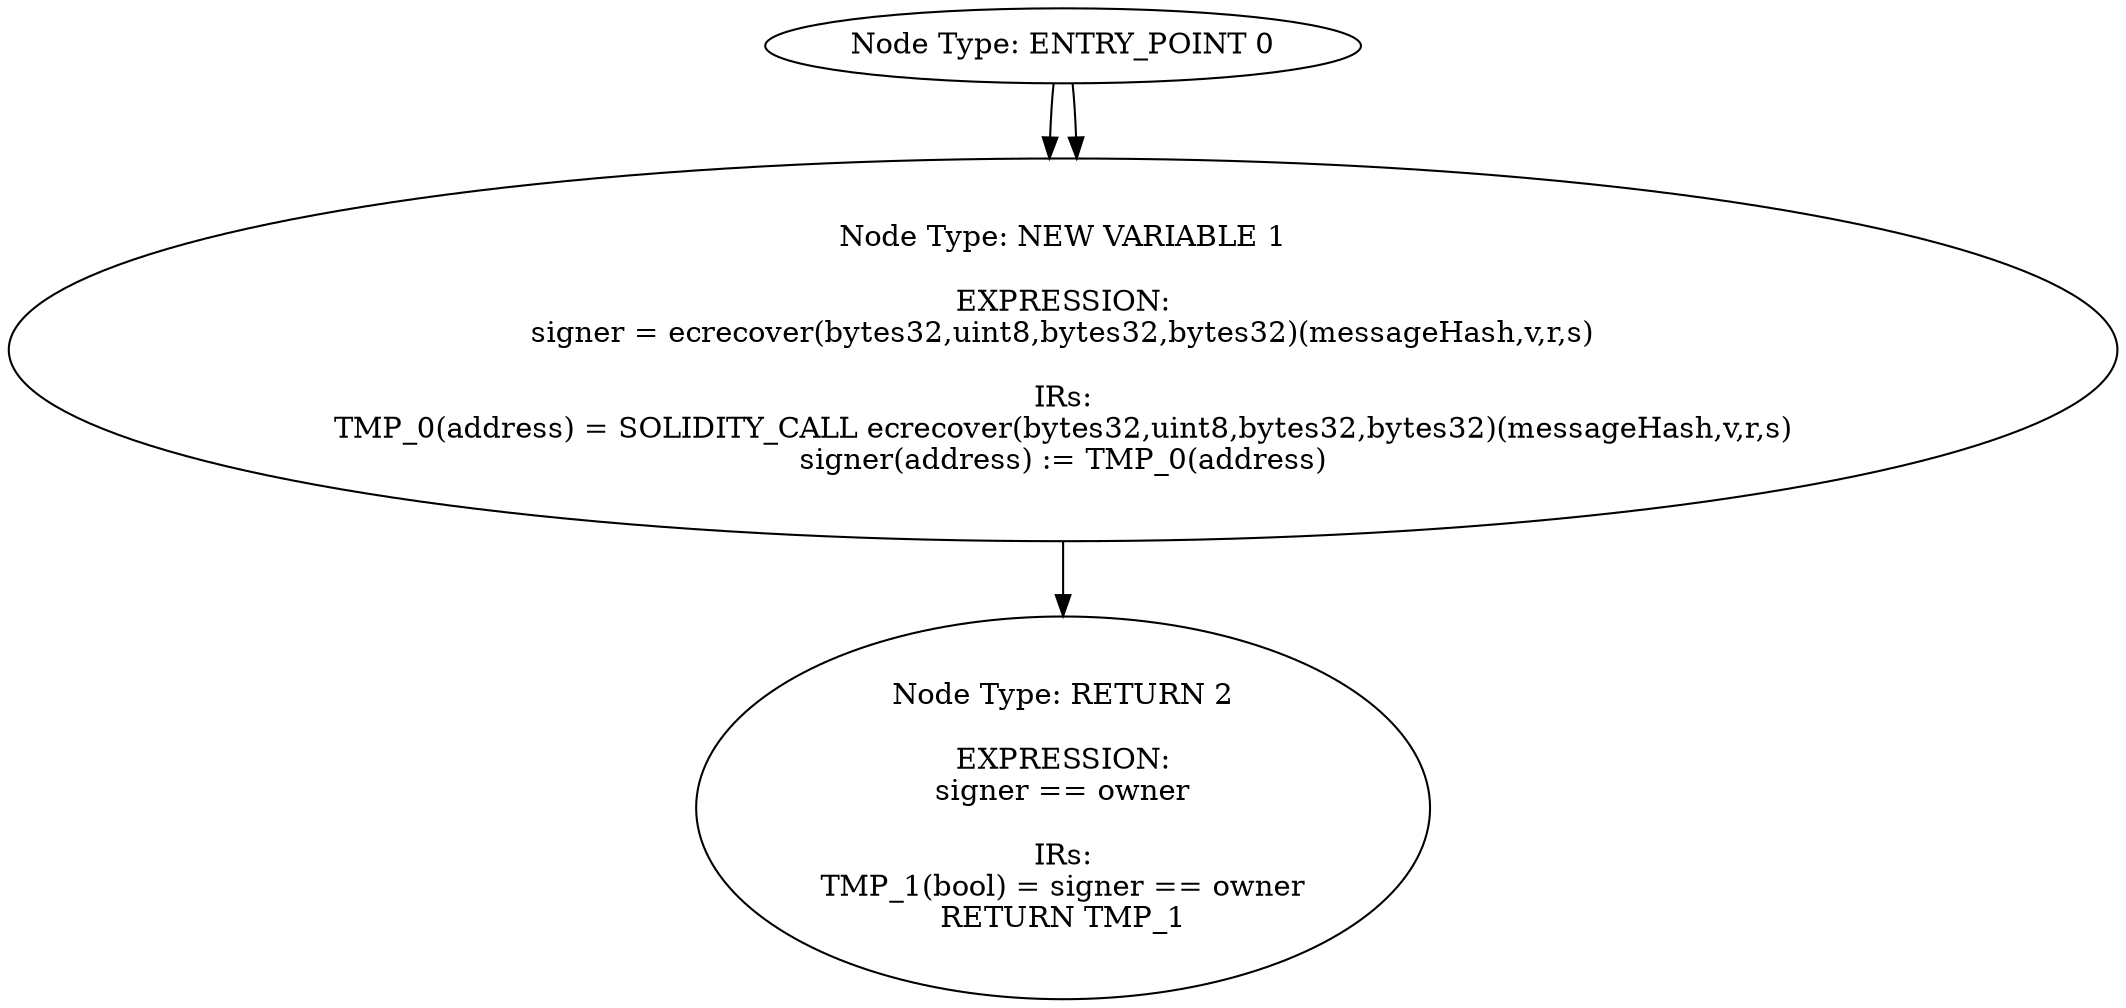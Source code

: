 digraph CFG {
0[label="Node Type: ENTRY_POINT 0
"];
0->1;
1[label="Node Type: EXPRESSION 1

EXPRESSION:
owner = msg.sender

IRs:
owner(address) := msg.sender(address)"];
0[label="Node Type: ENTRY_POINT 0
"];
0->1;
1[label="Node Type: NEW VARIABLE 1

EXPRESSION:
signer = ecrecover(bytes32,uint8,bytes32,bytes32)(messageHash,v,r,s)

IRs:
TMP_0(address) = SOLIDITY_CALL ecrecover(bytes32,uint8,bytes32,bytes32)(messageHash,v,r,s)
signer(address) := TMP_0(address)"];
1->2;
2[label="Node Type: RETURN 2

EXPRESSION:
signer == owner

IRs:
TMP_1(bool) = signer == owner
RETURN TMP_1"];
}
